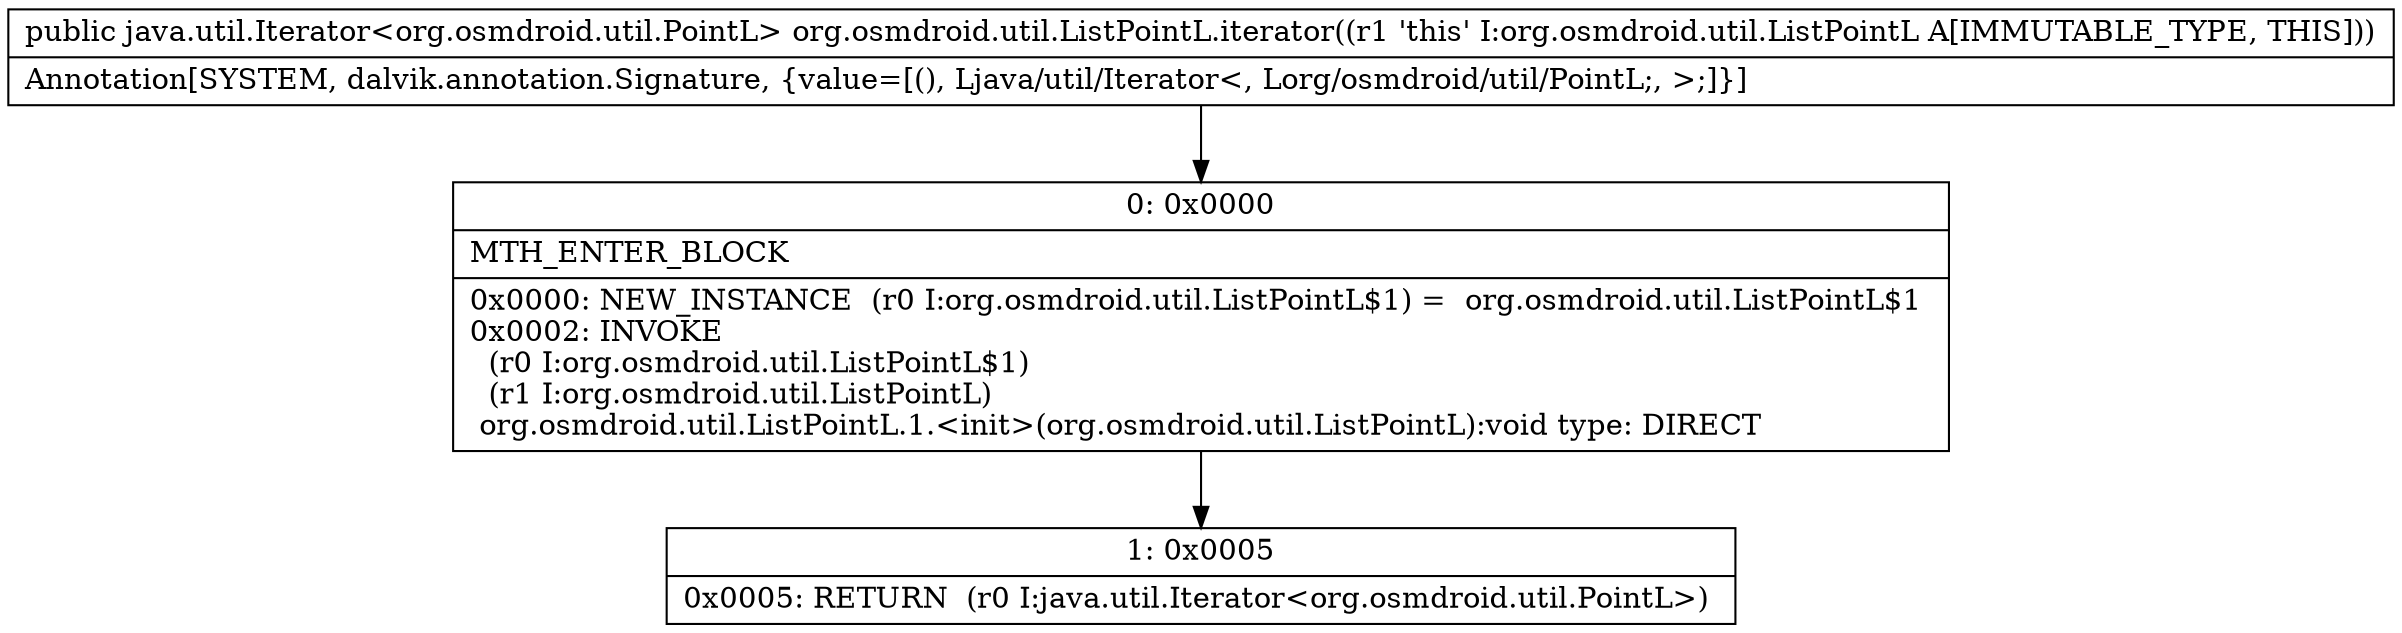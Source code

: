 digraph "CFG fororg.osmdroid.util.ListPointL.iterator()Ljava\/util\/Iterator;" {
Node_0 [shape=record,label="{0\:\ 0x0000|MTH_ENTER_BLOCK\l|0x0000: NEW_INSTANCE  (r0 I:org.osmdroid.util.ListPointL$1) =  org.osmdroid.util.ListPointL$1 \l0x0002: INVOKE  \l  (r0 I:org.osmdroid.util.ListPointL$1)\l  (r1 I:org.osmdroid.util.ListPointL)\l org.osmdroid.util.ListPointL.1.\<init\>(org.osmdroid.util.ListPointL):void type: DIRECT \l}"];
Node_1 [shape=record,label="{1\:\ 0x0005|0x0005: RETURN  (r0 I:java.util.Iterator\<org.osmdroid.util.PointL\>) \l}"];
MethodNode[shape=record,label="{public java.util.Iterator\<org.osmdroid.util.PointL\> org.osmdroid.util.ListPointL.iterator((r1 'this' I:org.osmdroid.util.ListPointL A[IMMUTABLE_TYPE, THIS]))  | Annotation[SYSTEM, dalvik.annotation.Signature, \{value=[(), Ljava\/util\/Iterator\<, Lorg\/osmdroid\/util\/PointL;, \>;]\}]\l}"];
MethodNode -> Node_0;
Node_0 -> Node_1;
}

